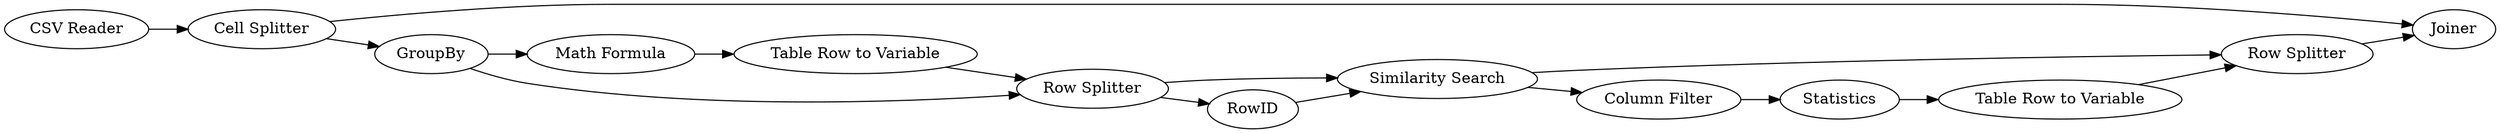 digraph {
	"-1993346447592010663_15" [label="Table Row to Variable"]
	"-1993346447592010663_1" [label="CSV Reader"]
	"-1993346447592010663_11" [label="Math Formula"]
	"-1993346447592010663_12" [label="Table Row to Variable"]
	"-1993346447592010663_14" [label=Statistics]
	"-1993346447592010663_3" [label="Similarity Search"]
	"-1993346447592010663_13" [label=RowID]
	"-1993346447592010663_7" [label="Cell Splitter"]
	"-1993346447592010663_17" [label="Row Splitter"]
	"-1993346447592010663_18" [label=Joiner]
	"-1993346447592010663_10" [label="Row Splitter"]
	"-1993346447592010663_9" [label=GroupBy]
	"-1993346447592010663_16" [label="Column Filter"]
	"-1993346447592010663_7" -> "-1993346447592010663_9"
	"-1993346447592010663_1" -> "-1993346447592010663_7"
	"-1993346447592010663_7" -> "-1993346447592010663_18"
	"-1993346447592010663_16" -> "-1993346447592010663_14"
	"-1993346447592010663_10" -> "-1993346447592010663_13"
	"-1993346447592010663_3" -> "-1993346447592010663_17"
	"-1993346447592010663_17" -> "-1993346447592010663_18"
	"-1993346447592010663_12" -> "-1993346447592010663_10"
	"-1993346447592010663_14" -> "-1993346447592010663_15"
	"-1993346447592010663_3" -> "-1993346447592010663_16"
	"-1993346447592010663_15" -> "-1993346447592010663_17"
	"-1993346447592010663_13" -> "-1993346447592010663_3"
	"-1993346447592010663_10" -> "-1993346447592010663_3"
	"-1993346447592010663_11" -> "-1993346447592010663_12"
	"-1993346447592010663_9" -> "-1993346447592010663_10"
	"-1993346447592010663_9" -> "-1993346447592010663_11"
	rankdir=LR
}
